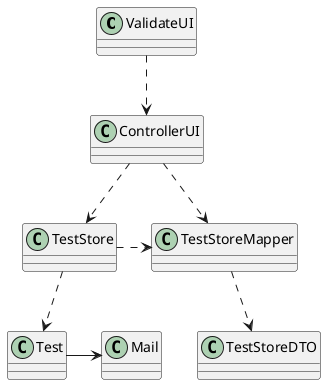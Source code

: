 @startuml
'https://plantuml.com/class-diagram

class ValidateUI{
}
class ControllerUI{
}
class TestStore{
}
class Test {
}
class Mail{
}
class TestStoreMapper{
}

class TestStoreDTO{
}

ValidateUI ..> ControllerUI
ControllerUI ..> TestStore
TestStore ..> Test
Test -> Mail
ControllerUI ..> TestStoreMapper
TestStoreMapper ..> TestStoreDTO
TestStore .> TestStoreMapper
@enduml